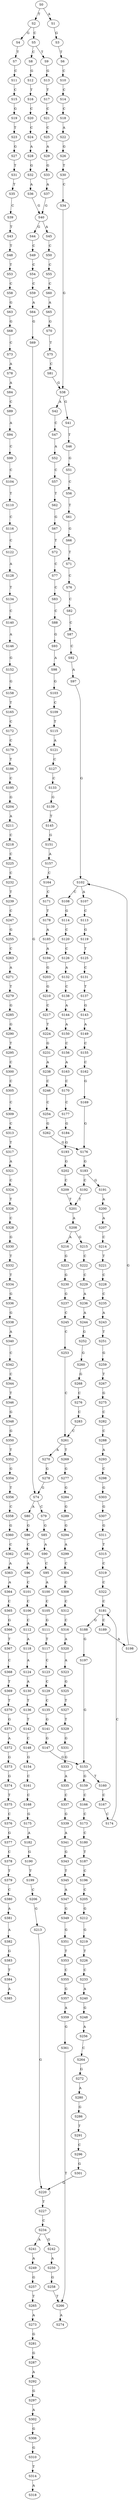 strict digraph  {
	S0 -> S1 [ label = A ];
	S0 -> S2 [ label = T ];
	S1 -> S3 [ label = G ];
	S2 -> S4 [ label = G ];
	S2 -> S5 [ label = C ];
	S3 -> S6 [ label = T ];
	S4 -> S7 [ label = T ];
	S5 -> S8 [ label = C ];
	S5 -> S9 [ label = T ];
	S6 -> S10 [ label = C ];
	S7 -> S11 [ label = C ];
	S8 -> S12 [ label = G ];
	S9 -> S13 [ label = G ];
	S10 -> S14 [ label = C ];
	S11 -> S15 [ label = C ];
	S12 -> S16 [ label = T ];
	S13 -> S17 [ label = T ];
	S14 -> S18 [ label = C ];
	S15 -> S19 [ label = G ];
	S16 -> S20 [ label = C ];
	S17 -> S21 [ label = C ];
	S18 -> S22 [ label = A ];
	S19 -> S23 [ label = T ];
	S20 -> S24 [ label = C ];
	S21 -> S25 [ label = C ];
	S22 -> S26 [ label = G ];
	S23 -> S27 [ label = G ];
	S24 -> S28 [ label = A ];
	S25 -> S29 [ label = A ];
	S26 -> S30 [ label = T ];
	S27 -> S31 [ label = T ];
	S28 -> S32 [ label = G ];
	S29 -> S33 [ label = G ];
	S30 -> S34 [ label = C ];
	S31 -> S35 [ label = T ];
	S32 -> S36 [ label = A ];
	S33 -> S37 [ label = A ];
	S34 -> S38 [ label = G ];
	S35 -> S39 [ label = C ];
	S36 -> S40 [ label = G ];
	S37 -> S40 [ label = G ];
	S38 -> S41 [ label = G ];
	S38 -> S42 [ label = A ];
	S39 -> S43 [ label = T ];
	S40 -> S44 [ label = G ];
	S40 -> S45 [ label = A ];
	S41 -> S46 [ label = T ];
	S42 -> S47 [ label = C ];
	S43 -> S48 [ label = T ];
	S44 -> S49 [ label = C ];
	S45 -> S50 [ label = C ];
	S46 -> S51 [ label = G ];
	S47 -> S52 [ label = A ];
	S48 -> S53 [ label = T ];
	S49 -> S54 [ label = C ];
	S50 -> S55 [ label = C ];
	S51 -> S56 [ label = C ];
	S52 -> S57 [ label = C ];
	S53 -> S58 [ label = C ];
	S54 -> S59 [ label = C ];
	S55 -> S60 [ label = C ];
	S56 -> S61 [ label = T ];
	S57 -> S62 [ label = T ];
	S58 -> S63 [ label = G ];
	S59 -> S64 [ label = A ];
	S60 -> S65 [ label = A ];
	S61 -> S66 [ label = G ];
	S62 -> S67 [ label = G ];
	S63 -> S68 [ label = G ];
	S64 -> S69 [ label = G ];
	S65 -> S70 [ label = G ];
	S66 -> S71 [ label = T ];
	S67 -> S72 [ label = T ];
	S68 -> S73 [ label = C ];
	S69 -> S74 [ label = G ];
	S70 -> S75 [ label = T ];
	S71 -> S76 [ label = C ];
	S72 -> S77 [ label = C ];
	S73 -> S78 [ label = A ];
	S74 -> S79 [ label = C ];
	S74 -> S80 [ label = A ];
	S75 -> S81 [ label = C ];
	S76 -> S82 [ label = C ];
	S77 -> S83 [ label = C ];
	S78 -> S84 [ label = A ];
	S79 -> S85 [ label = G ];
	S80 -> S86 [ label = G ];
	S81 -> S38 [ label = G ];
	S82 -> S87 [ label = C ];
	S83 -> S88 [ label = C ];
	S84 -> S89 [ label = C ];
	S85 -> S90 [ label = A ];
	S86 -> S91 [ label = C ];
	S87 -> S92 [ label = C ];
	S88 -> S93 [ label = G ];
	S89 -> S94 [ label = A ];
	S90 -> S95 [ label = C ];
	S91 -> S96 [ label = A ];
	S92 -> S97 [ label = A ];
	S93 -> S98 [ label = A ];
	S94 -> S99 [ label = C ];
	S95 -> S100 [ label = A ];
	S96 -> S101 [ label = C ];
	S97 -> S102 [ label = G ];
	S98 -> S103 [ label = G ];
	S99 -> S104 [ label = C ];
	S100 -> S105 [ label = C ];
	S101 -> S106 [ label = C ];
	S102 -> S107 [ label = A ];
	S102 -> S108 [ label = C ];
	S103 -> S109 [ label = C ];
	S104 -> S110 [ label = T ];
	S105 -> S111 [ label = G ];
	S106 -> S112 [ label = C ];
	S107 -> S113 [ label = C ];
	S108 -> S114 [ label = G ];
	S109 -> S115 [ label = T ];
	S110 -> S116 [ label = C ];
	S111 -> S117 [ label = T ];
	S112 -> S118 [ label = A ];
	S113 -> S119 [ label = G ];
	S114 -> S120 [ label = C ];
	S115 -> S121 [ label = A ];
	S116 -> S122 [ label = C ];
	S117 -> S123 [ label = C ];
	S118 -> S124 [ label = A ];
	S119 -> S125 [ label = T ];
	S120 -> S126 [ label = C ];
	S121 -> S127 [ label = C ];
	S122 -> S128 [ label = A ];
	S123 -> S129 [ label = C ];
	S124 -> S130 [ label = A ];
	S125 -> S131 [ label = C ];
	S126 -> S132 [ label = A ];
	S127 -> S133 [ label = C ];
	S128 -> S134 [ label = T ];
	S129 -> S135 [ label = C ];
	S130 -> S136 [ label = T ];
	S131 -> S137 [ label = T ];
	S132 -> S138 [ label = C ];
	S133 -> S139 [ label = G ];
	S134 -> S140 [ label = C ];
	S135 -> S141 [ label = G ];
	S136 -> S142 [ label = T ];
	S137 -> S143 [ label = G ];
	S138 -> S144 [ label = A ];
	S139 -> S145 [ label = T ];
	S140 -> S146 [ label = A ];
	S141 -> S147 [ label = G ];
	S142 -> S148 [ label = C ];
	S143 -> S149 [ label = A ];
	S144 -> S150 [ label = A ];
	S145 -> S151 [ label = G ];
	S146 -> S152 [ label = G ];
	S147 -> S153 [ label = G ];
	S148 -> S154 [ label = G ];
	S149 -> S155 [ label = C ];
	S150 -> S156 [ label = C ];
	S151 -> S157 [ label = A ];
	S152 -> S158 [ label = G ];
	S153 -> S159 [ label = G ];
	S153 -> S160 [ label = T ];
	S154 -> S161 [ label = C ];
	S155 -> S162 [ label = C ];
	S156 -> S163 [ label = A ];
	S157 -> S164 [ label = C ];
	S158 -> S165 [ label = T ];
	S159 -> S166 [ label = C ];
	S160 -> S167 [ label = C ];
	S161 -> S168 [ label = C ];
	S162 -> S169 [ label = G ];
	S163 -> S170 [ label = C ];
	S164 -> S171 [ label = C ];
	S165 -> S172 [ label = C ];
	S166 -> S173 [ label = C ];
	S167 -> S174 [ label = C ];
	S168 -> S175 [ label = G ];
	S169 -> S176 [ label = G ];
	S170 -> S177 [ label = C ];
	S171 -> S178 [ label = T ];
	S172 -> S179 [ label = C ];
	S173 -> S180 [ label = C ];
	S174 -> S181 [ label = C ];
	S175 -> S182 [ label = A ];
	S176 -> S183 [ label = G ];
	S177 -> S184 [ label = G ];
	S178 -> S185 [ label = A ];
	S179 -> S186 [ label = T ];
	S180 -> S187 [ label = T ];
	S181 -> S188 [ label = G ];
	S181 -> S189 [ label = C ];
	S182 -> S190 [ label = G ];
	S183 -> S191 [ label = G ];
	S183 -> S192 [ label = C ];
	S184 -> S193 [ label = G ];
	S185 -> S194 [ label = A ];
	S186 -> S195 [ label = C ];
	S187 -> S196 [ label = C ];
	S188 -> S197 [ label = G ];
	S189 -> S198 [ label = A ];
	S190 -> S199 [ label = T ];
	S191 -> S200 [ label = A ];
	S192 -> S201 [ label = T ];
	S193 -> S202 [ label = G ];
	S194 -> S203 [ label = G ];
	S195 -> S204 [ label = G ];
	S196 -> S205 [ label = C ];
	S197 -> S153 [ label = G ];
	S198 -> S102 [ label = G ];
	S199 -> S206 [ label = C ];
	S200 -> S207 [ label = A ];
	S201 -> S208 [ label = A ];
	S202 -> S209 [ label = C ];
	S203 -> S210 [ label = G ];
	S204 -> S211 [ label = A ];
	S205 -> S212 [ label = G ];
	S206 -> S213 [ label = G ];
	S207 -> S214 [ label = C ];
	S208 -> S215 [ label = G ];
	S208 -> S216 [ label = A ];
	S209 -> S201 [ label = T ];
	S210 -> S217 [ label = C ];
	S211 -> S218 [ label = C ];
	S212 -> S219 [ label = G ];
	S213 -> S220 [ label = G ];
	S214 -> S221 [ label = T ];
	S215 -> S222 [ label = C ];
	S216 -> S223 [ label = G ];
	S217 -> S224 [ label = T ];
	S218 -> S225 [ label = C ];
	S219 -> S226 [ label = T ];
	S220 -> S227 [ label = T ];
	S221 -> S228 [ label = C ];
	S222 -> S229 [ label = C ];
	S223 -> S230 [ label = G ];
	S224 -> S231 [ label = G ];
	S225 -> S232 [ label = C ];
	S226 -> S233 [ label = C ];
	S227 -> S234 [ label = C ];
	S228 -> S235 [ label = C ];
	S229 -> S236 [ label = A ];
	S230 -> S237 [ label = G ];
	S231 -> S238 [ label = A ];
	S232 -> S239 [ label = T ];
	S233 -> S240 [ label = A ];
	S234 -> S241 [ label = A ];
	S234 -> S242 [ label = G ];
	S235 -> S243 [ label = A ];
	S236 -> S244 [ label = A ];
	S237 -> S245 [ label = C ];
	S238 -> S246 [ label = C ];
	S239 -> S247 [ label = C ];
	S240 -> S248 [ label = G ];
	S241 -> S249 [ label = A ];
	S242 -> S250 [ label = A ];
	S243 -> S251 [ label = T ];
	S244 -> S252 [ label = G ];
	S245 -> S253 [ label = C ];
	S246 -> S254 [ label = C ];
	S247 -> S255 [ label = G ];
	S248 -> S256 [ label = A ];
	S249 -> S257 [ label = G ];
	S250 -> S258 [ label = G ];
	S251 -> S259 [ label = G ];
	S252 -> S260 [ label = G ];
	S253 -> S261 [ label = C ];
	S254 -> S262 [ label = G ];
	S255 -> S263 [ label = C ];
	S256 -> S264 [ label = C ];
	S257 -> S265 [ label = T ];
	S258 -> S266 [ label = T ];
	S259 -> S267 [ label = T ];
	S260 -> S268 [ label = G ];
	S261 -> S269 [ label = T ];
	S261 -> S270 [ label = A ];
	S262 -> S176 [ label = G ];
	S263 -> S271 [ label = A ];
	S264 -> S272 [ label = G ];
	S265 -> S273 [ label = A ];
	S266 -> S274 [ label = A ];
	S267 -> S275 [ label = G ];
	S268 -> S276 [ label = C ];
	S269 -> S277 [ label = G ];
	S270 -> S278 [ label = G ];
	S271 -> S279 [ label = T ];
	S272 -> S280 [ label = A ];
	S273 -> S281 [ label = G ];
	S275 -> S282 [ label = C ];
	S276 -> S283 [ label = C ];
	S277 -> S284 [ label = G ];
	S278 -> S74 [ label = G ];
	S279 -> S285 [ label = G ];
	S280 -> S286 [ label = G ];
	S281 -> S287 [ label = G ];
	S282 -> S288 [ label = C ];
	S283 -> S261 [ label = C ];
	S284 -> S289 [ label = G ];
	S285 -> S290 [ label = G ];
	S286 -> S291 [ label = T ];
	S287 -> S292 [ label = A ];
	S288 -> S293 [ label = A ];
	S289 -> S294 [ label = G ];
	S290 -> S295 [ label = T ];
	S291 -> S296 [ label = C ];
	S292 -> S297 [ label = G ];
	S293 -> S298 [ label = C ];
	S294 -> S299 [ label = A ];
	S295 -> S300 [ label = C ];
	S296 -> S301 [ label = G ];
	S297 -> S302 [ label = A ];
	S298 -> S303 [ label = G ];
	S299 -> S304 [ label = C ];
	S300 -> S305 [ label = C ];
	S301 -> S220 [ label = G ];
	S302 -> S306 [ label = G ];
	S303 -> S307 [ label = G ];
	S304 -> S308 [ label = C ];
	S305 -> S309 [ label = C ];
	S306 -> S310 [ label = G ];
	S307 -> S311 [ label = G ];
	S308 -> S312 [ label = C ];
	S309 -> S313 [ label = C ];
	S310 -> S314 [ label = T ];
	S311 -> S315 [ label = T ];
	S312 -> S316 [ label = C ];
	S313 -> S317 [ label = T ];
	S314 -> S318 [ label = A ];
	S315 -> S319 [ label = C ];
	S316 -> S320 [ label = A ];
	S317 -> S321 [ label = A ];
	S319 -> S322 [ label = C ];
	S320 -> S323 [ label = A ];
	S321 -> S324 [ label = C ];
	S322 -> S181 [ label = C ];
	S323 -> S325 [ label = G ];
	S324 -> S326 [ label = T ];
	S325 -> S327 [ label = T ];
	S326 -> S328 [ label = C ];
	S327 -> S329 [ label = T ];
	S328 -> S330 [ label = G ];
	S329 -> S331 [ label = G ];
	S330 -> S332 [ label = T ];
	S331 -> S333 [ label = G ];
	S332 -> S334 [ label = T ];
	S333 -> S335 [ label = A ];
	S334 -> S336 [ label = G ];
	S335 -> S337 [ label = C ];
	S336 -> S338 [ label = G ];
	S337 -> S339 [ label = G ];
	S338 -> S340 [ label = A ];
	S339 -> S341 [ label = A ];
	S340 -> S342 [ label = C ];
	S341 -> S343 [ label = G ];
	S342 -> S344 [ label = C ];
	S343 -> S345 [ label = T ];
	S344 -> S346 [ label = T ];
	S345 -> S347 [ label = A ];
	S346 -> S348 [ label = G ];
	S347 -> S349 [ label = G ];
	S348 -> S350 [ label = G ];
	S349 -> S351 [ label = G ];
	S350 -> S352 [ label = T ];
	S351 -> S353 [ label = T ];
	S352 -> S354 [ label = G ];
	S353 -> S355 [ label = C ];
	S354 -> S356 [ label = T ];
	S355 -> S357 [ label = G ];
	S356 -> S358 [ label = C ];
	S357 -> S359 [ label = A ];
	S358 -> S360 [ label = G ];
	S359 -> S361 [ label = G ];
	S360 -> S362 [ label = C ];
	S361 -> S266 [ label = T ];
	S362 -> S363 [ label = A ];
	S363 -> S364 [ label = A ];
	S364 -> S365 [ label = C ];
	S365 -> S366 [ label = G ];
	S366 -> S367 [ label = T ];
	S367 -> S368 [ label = C ];
	S368 -> S369 [ label = T ];
	S369 -> S370 [ label = T ];
	S370 -> S371 [ label = G ];
	S371 -> S372 [ label = A ];
	S372 -> S373 [ label = G ];
	S373 -> S374 [ label = G ];
	S374 -> S375 [ label = T ];
	S375 -> S376 [ label = C ];
	S376 -> S377 [ label = G ];
	S377 -> S378 [ label = C ];
	S378 -> S379 [ label = T ];
	S379 -> S380 [ label = C ];
	S380 -> S381 [ label = A ];
	S381 -> S382 [ label = A ];
	S382 -> S383 [ label = G ];
	S383 -> S384 [ label = T ];
	S384 -> S385 [ label = A ];
}
